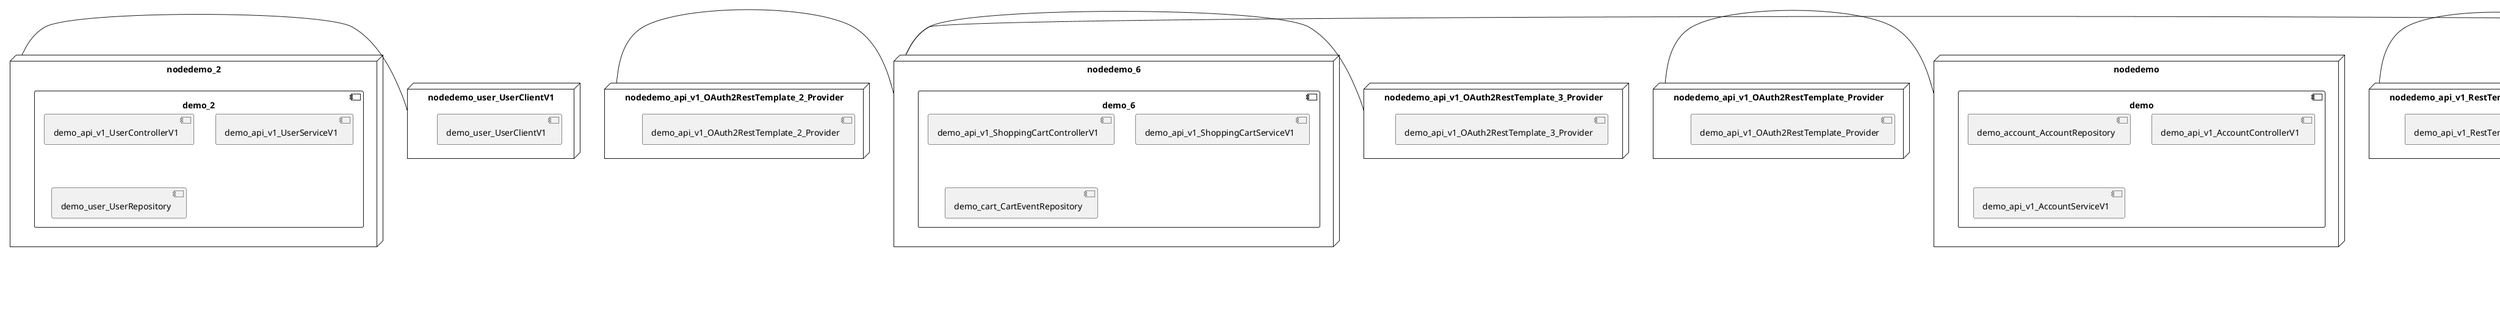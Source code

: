 @startuml
skinparam fixCircleLabelOverlapping true
skinparam componentStyle uml2
node nodedemo {
component demo {
[demo_account_AccountRepository] [[kbastani-spring-cloud-event-sourcing-example.system#_iHYx5N9MEe6zDKYNFmdSZQ]]
[demo_api_v1_AccountControllerV1] [[kbastani-spring-cloud-event-sourcing-example.system#_iHYx5N9MEe6zDKYNFmdSZQ]]
[demo_api_v1_AccountServiceV1] [[kbastani-spring-cloud-event-sourcing-example.system#_iHYx5N9MEe6zDKYNFmdSZQ]]
}
}
node nodedemo_2 {
component demo_2 {
[demo_api_v1_UserControllerV1] [[kbastani-spring-cloud-event-sourcing-example.system#_iHYx5N9MEe6zDKYNFmdSZQ]]
[demo_api_v1_UserServiceV1] [[kbastani-spring-cloud-event-sourcing-example.system#_iHYx5N9MEe6zDKYNFmdSZQ]]
[demo_user_UserRepository] [[kbastani-spring-cloud-event-sourcing-example.system#_iHYx5N9MEe6zDKYNFmdSZQ]]
}
}
node nodedemo_3 {
component demo_3 {
[demo_api_v1_CatalogControllerV1] [[kbastani-spring-cloud-event-sourcing-example.system#_iHYx5N9MEe6zDKYNFmdSZQ]]
[demo_api_v1_CatalogServiceV1] [[kbastani-spring-cloud-event-sourcing-example.system#_iHYx5N9MEe6zDKYNFmdSZQ]]
[demo_catalog_CatalogInfoRepository] [[kbastani-spring-cloud-event-sourcing-example.system#_iHYx5N9MEe6zDKYNFmdSZQ]]
}
}
node nodedemo_4 {
component demo_4 {
[DatabaseInitializer] [[kbastani-spring-cloud-event-sourcing-example.system#_iHYx5N9MEe6zDKYNFmdSZQ]]
[demo_api_v1_OrderControllerV1] [[kbastani-spring-cloud-event-sourcing-example.system#_iHYx5N9MEe6zDKYNFmdSZQ]]
[demo_api_v1_OrderServiceV1] [[kbastani-spring-cloud-event-sourcing-example.system#_iHYx5N9MEe6zDKYNFmdSZQ]]
[demo_config_DatabaseInitializer] [[kbastani-spring-cloud-event-sourcing-example.system#_iHYx5N9MEe6zDKYNFmdSZQ]]
[demo_invoice_InvoiceRepository] [[kbastani-spring-cloud-event-sourcing-example.system#_iHYx5N9MEe6zDKYNFmdSZQ]]
[demo_order_OrderEventRepository] [[kbastani-spring-cloud-event-sourcing-example.system#_iHYx5N9MEe6zDKYNFmdSZQ]]
[demo_order_OrderRepository] [[kbastani-spring-cloud-event-sourcing-example.system#_iHYx5N9MEe6zDKYNFmdSZQ]]
}
}
node nodedemo_5 {
component demo_5 {
[demo_UserController] [[kbastani-spring-cloud-event-sourcing-example.system#_iHYx5N9MEe6zDKYNFmdSZQ]]
[demo_UserRepository] [[kbastani-spring-cloud-event-sourcing-example.system#_iHYx5N9MEe6zDKYNFmdSZQ]]
[demo_UserService] [[kbastani-spring-cloud-event-sourcing-example.system#_iHYx5N9MEe6zDKYNFmdSZQ]]
[demo_login_UserController] [[kbastani-spring-cloud-event-sourcing-example.system#_iHYx5N9MEe6zDKYNFmdSZQ]]
}
}
node nodedemo_6 {
component demo_6 {
[demo_api_v1_ShoppingCartControllerV1] [[kbastani-spring-cloud-event-sourcing-example.system#_iHYx5N9MEe6zDKYNFmdSZQ]]
[demo_api_v1_ShoppingCartServiceV1] [[kbastani-spring-cloud-event-sourcing-example.system#_iHYx5N9MEe6zDKYNFmdSZQ]]
[demo_cart_CartEventRepository] [[kbastani-spring-cloud-event-sourcing-example.system#_iHYx5N9MEe6zDKYNFmdSZQ]]
}
}
node nodedemo_7 {
component demo_7 {
}
}
node nodedemo_v1 {
component demo_v1 {
[demo_v1_InventoryControllerV1] [[kbastani-spring-cloud-event-sourcing-example.system#_iHYx5N9MEe6zDKYNFmdSZQ]]
[demo_v1_InventoryServiceV1] [[kbastani-spring-cloud-event-sourcing-example.system#_iHYx5N9MEe6zDKYNFmdSZQ]]
}
}
node nodedemo_api_v1_OAuth2RestTemplate_2_Provider {
[demo_api_v1_OAuth2RestTemplate_2_Provider] [[kbastani-spring-cloud-event-sourcing-example.system#_iHYx5N9MEe6zDKYNFmdSZQ]]
}
node nodedemo_api_v1_OAuth2RestTemplate_3_Provider {
[demo_api_v1_OAuth2RestTemplate_3_Provider] [[kbastani-spring-cloud-event-sourcing-example.system#_iHYx5N9MEe6zDKYNFmdSZQ]]
}
node nodedemo_api_v1_OAuth2RestTemplate_Provider {
[demo_api_v1_OAuth2RestTemplate_Provider] [[kbastani-spring-cloud-event-sourcing-example.system#_iHYx5N9MEe6zDKYNFmdSZQ]]
}
node nodedemo_api_v1_RestTemplate_2_Provider {
[demo_api_v1_RestTemplate_2_Provider] [[kbastani-spring-cloud-event-sourcing-example.system#_iHYx5N9MEe6zDKYNFmdSZQ]]
}
node nodedemo_api_v1_RestTemplate_Provider {
[demo_api_v1_RestTemplate_Provider] [[kbastani-spring-cloud-event-sourcing-example.system#_iHYx5N9MEe6zDKYNFmdSZQ]]
}
node nodedemo_inventory_InventoryRepository_Provider {
[demo_inventory_InventoryRepository_Provider] [[kbastani-spring-cloud-event-sourcing-example.system#_iHYx5N9MEe6zDKYNFmdSZQ]]
}
node nodedemo_login_AuthenticationManager_Provider {
[demo_login_AuthenticationManager_Provider] [[kbastani-spring-cloud-event-sourcing-example.system#_iHYx5N9MEe6zDKYNFmdSZQ]]
}
node nodedemo_login_ClientDetailsService_Provider {
[demo_login_ClientDetailsService_Provider] [[kbastani-spring-cloud-event-sourcing-example.system#_iHYx5N9MEe6zDKYNFmdSZQ]]
}
node nodedemo_login_HttpSessionSecurityContextRepository_Provider {
[demo_login_HttpSessionSecurityContextRepository_Provider] [[kbastani-spring-cloud-event-sourcing-example.system#_iHYx5N9MEe6zDKYNFmdSZQ]]
}
node nodedemo_login_LoginController {
[demo_login_LoginController] [[kbastani-spring-cloud-event-sourcing-example.system#_iHYx5N9MEe6zDKYNFmdSZQ]]
}
node nodedemo_product_ProductRepository_Provider {
[demo_product_ProductRepository_Provider] [[kbastani-spring-cloud-event-sourcing-example.system#_iHYx5N9MEe6zDKYNFmdSZQ]]
}
node nodedemo_user_UserClientV1 {
[demo_user_UserClientV1] [[kbastani-spring-cloud-event-sourcing-example.system#_iHYx5N9MEe6zDKYNFmdSZQ]]
}
node nodedemo_v1_Session_Provider {
[demo_v1_Session_Provider] [[kbastani-spring-cloud-event-sourcing-example.system#_iHYx5N9MEe6zDKYNFmdSZQ]]
}
[nodedemo_2] - [nodedemo_user_UserClientV1]
[nodedemo_api_v1_OAuth2RestTemplate_2_Provider] - [nodedemo_6]
[nodedemo_api_v1_OAuth2RestTemplate_3_Provider] - [nodedemo_6]
[nodedemo_api_v1_OAuth2RestTemplate_Provider] - [nodedemo]
[nodedemo_api_v1_RestTemplate_2_Provider] - [nodedemo_3]
[nodedemo_api_v1_RestTemplate_Provider] - [nodedemo_6]
[nodedemo_inventory_InventoryRepository_Provider] - [nodedemo_v1]
[nodedemo_login_AuthenticationManager_Provider] - [nodedemo_login_LoginController]
[nodedemo_login_ClientDetailsService_Provider] - [nodedemo_login_LoginController]
[nodedemo_login_HttpSessionSecurityContextRepository_Provider] - [nodedemo_login_LoginController]
[nodedemo_product_ProductRepository_Provider] - [nodedemo_v1]
[nodedemo_v1_Session_Provider] - [nodedemo_v1]

@enduml
